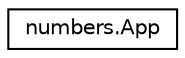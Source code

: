 digraph "Graphical Class Hierarchy"
{
 // LATEX_PDF_SIZE
  edge [fontname="Helvetica",fontsize="10",labelfontname="Helvetica",labelfontsize="10"];
  node [fontname="Helvetica",fontsize="10",shape=record];
  rankdir="LR";
  Node0 [label="numbers.App",height=0.2,width=0.4,color="black", fillcolor="white", style="filled",URL="$classnumbers_1_1_app.html",tooltip=" "];
}
